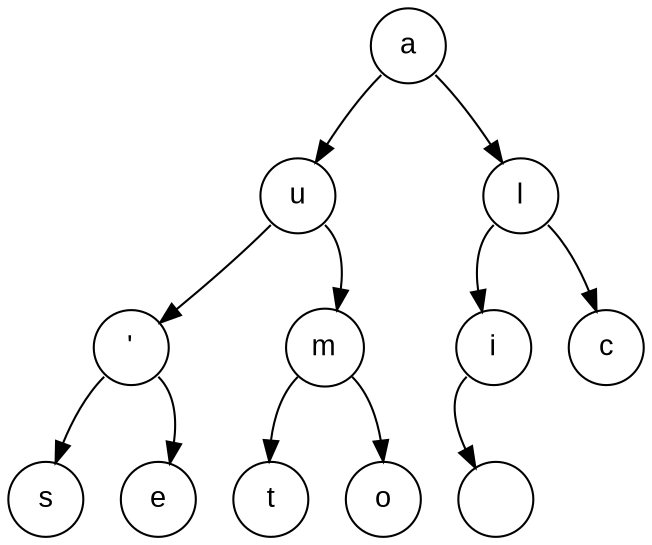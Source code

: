 digraph POT_test {
node [fontname="Arial", shape="circle", width=0.5];
97 [label = "a"]
97:sw -> 117
97:se -> 108
117 [label = "u"]
117:sw -> 39
117:se -> 109
39 [label = "'"]
39:sw -> 115
39:se -> 101
115 [label = "s"]
101 [label = "e"]
109 [label = "m"]
109:sw -> 116
109:se -> 111
116 [label = "t"]
111 [label = "o"]
108 [label = "l"]
108:sw -> 105
108:se -> 99
105 [label = "i"]
105:sw -> 32
32 [label = " "]
99 [label = "c"]
}

